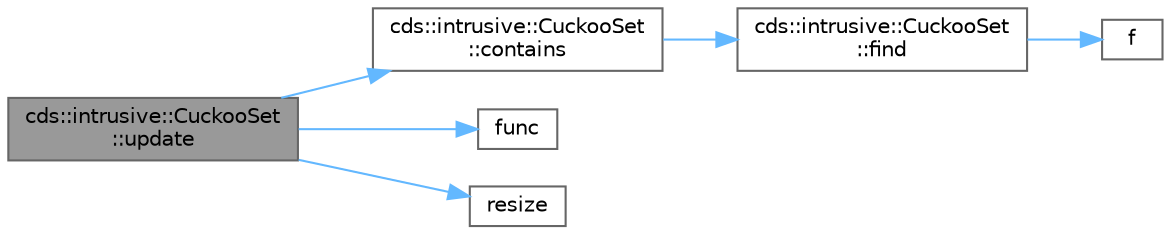 digraph "cds::intrusive::CuckooSet::update"
{
 // LATEX_PDF_SIZE
  bgcolor="transparent";
  edge [fontname=Helvetica,fontsize=10,labelfontname=Helvetica,labelfontsize=10];
  node [fontname=Helvetica,fontsize=10,shape=box,height=0.2,width=0.4];
  rankdir="LR";
  Node1 [id="Node000001",label="cds::intrusive::CuckooSet\l::update",height=0.2,width=0.4,color="gray40", fillcolor="grey60", style="filled", fontcolor="black",tooltip="Updates the node"];
  Node1 -> Node2 [id="edge1_Node000001_Node000002",color="steelblue1",style="solid",tooltip=" "];
  Node2 [id="Node000002",label="cds::intrusive::CuckooSet\l::contains",height=0.2,width=0.4,color="grey40", fillcolor="white", style="filled",URL="$classcds_1_1intrusive_1_1_cuckoo_set.html#a753b31e6fa9114cd1d95471ee057b6a2",tooltip="Checks whether the set contains key"];
  Node2 -> Node3 [id="edge2_Node000002_Node000003",color="steelblue1",style="solid",tooltip=" "];
  Node3 [id="Node000003",label="cds::intrusive::CuckooSet\l::find",height=0.2,width=0.4,color="grey40", fillcolor="white", style="filled",URL="$classcds_1_1intrusive_1_1_cuckoo_set.html#a578457cdff461f79ba9e57515d851b71",tooltip="Find the key val"];
  Node3 -> Node4 [id="edge3_Node000003_Node000004",color="steelblue1",style="solid",tooltip=" "];
  Node4 [id="Node000004",label="f",height=0.2,width=0.4,color="grey40", fillcolor="white", style="filled",URL="$cxx11__tensor__map_8cpp.html#a7f507fea02198f6cb81c86640c7b1a4e",tooltip=" "];
  Node1 -> Node5 [id="edge4_Node000001_Node000005",color="steelblue1",style="solid",tooltip=" "];
  Node5 [id="Node000005",label="func",height=0.2,width=0.4,color="grey40", fillcolor="white", style="filled",URL="$benchmarks_2async__task_2async__task_8hpp.html#abce53bb5cc1ee70cdc013fd9b93547eb",tooltip=" "];
  Node1 -> Node6 [id="edge5_Node000001_Node000006",color="steelblue1",style="solid",tooltip=" "];
  Node6 [id="Node000006",label="resize",height=0.2,width=0.4,color="grey40", fillcolor="white", style="filled",URL="$_matrix__resize__int_8cpp.html#a768dd1b4259f262bcd4cab5e61afcea1",tooltip=" "];
}
